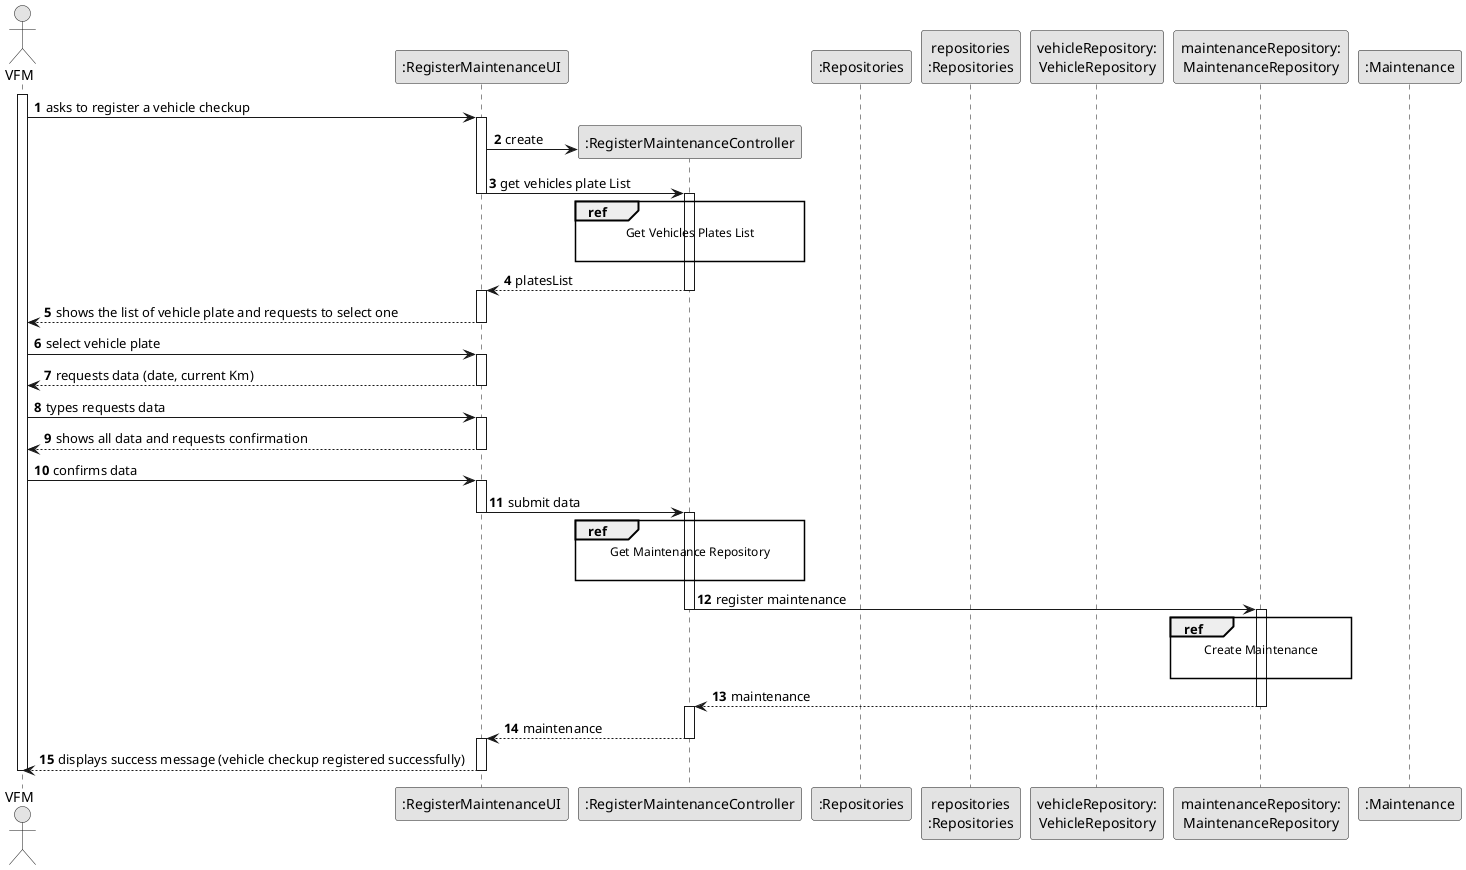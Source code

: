 @startuml
skinparam monochrome true
skinparam packageStyle rectangle
skinparam shadowing false

autonumber

'hide footbox
actor "VFM" as VFM
participant ":RegisterMaintenanceUI" as UI
participant ":RegisterMaintenanceController" as CTRL
participant ":Repositories" as RepositorySingleton
participant "repositories\n:Repositories" as PLAT
participant "vehicleRepository:\nVehicleRepository" as VehicleRepository
participant "maintenanceRepository:\nMaintenanceRepository" as MaintenanceRepository
participant ":Maintenance" as Maintenance

activate VFM

    VFM -> UI : asks to register a vehicle checkup
    activate UI

        UI -> CTRL** : create



        UI -> CTRL : get vehicles plate List
        deactivate UI
        activate CTRL

        ref over CTRL
                      Get Vehicles Plates List

                                 end ref




            CTRL --> UI : platesList
            deactivate CTRL
            activate UI

            UI --> VFM : shows the list of vehicle plate and requests to select one
            deactivate UI

            VFM -> UI : select vehicle plate
            activate UI


            UI --> VFM : requests data (date, current Km)
            deactivate UI

            VFM -> UI : types requests data
            activate UI

            UI --> VFM : shows all data and requests confirmation
            deactivate UI

            VFM -> UI : confirms data
            activate UI


            UI -> CTRL : submit data
            deactivate UI
            activate CTRL

            ref over CTRL
                                  Get Maintenance Repository

                                             end ref


            CTRL -> MaintenanceRepository : register maintenance
                        deactivate CTRL
            activate MaintenanceRepository

             ref over MaintenanceRepository
                                              Create Maintenance

                                                         end ref


               MaintenanceRepository --> CTRL : maintenance
               deactivate MaintenanceRepository
                              activate CTRL

               CTRL --> UI : maintenance
               deactivate CTRL
               activate UI

               UI --> VFM : displays success message (vehicle checkup registered successfully)
               deactivate UI

               deactivate VFM


@enduml